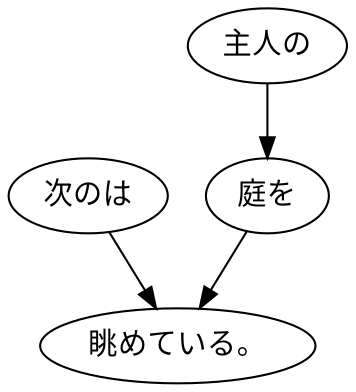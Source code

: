 digraph graph4128 {
	node0 [label="次のは"];
	node1 [label="主人の"];
	node2 [label="庭を"];
	node3 [label="眺めている。"];
	node0 -> node3;
	node1 -> node2;
	node2 -> node3;
}
